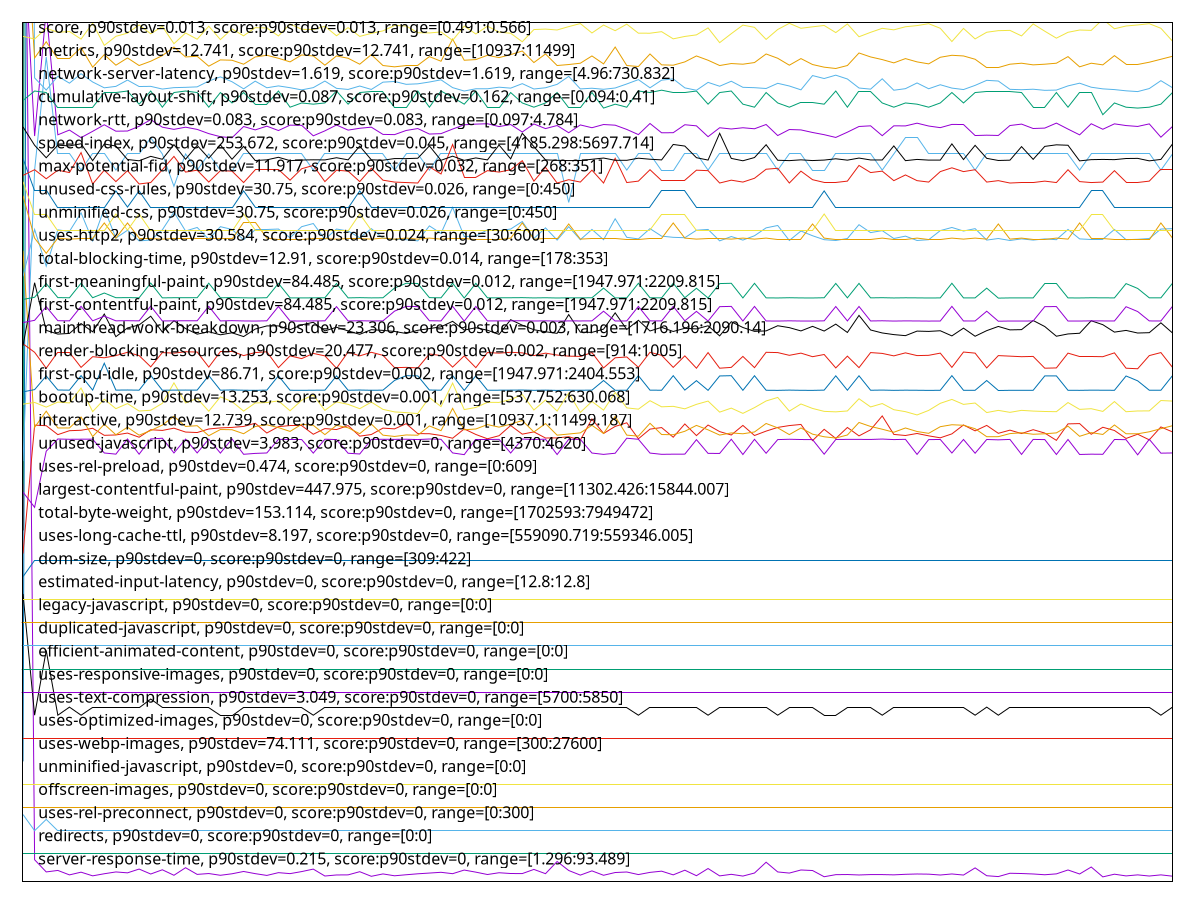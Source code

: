 reset
set terminal svg size 640, 4440 enhanced background rgb 'white'
set output "report_00007_2020-12-11T15:55:29.892Z/correlation/pages+cached/correlation.svg"

$serverResponseTimeP90Stdev0215ScoreP90Stdev0Range129693489 <<EOF
0 55.45265410958903
1 0.9419520547945206
2 0.41455479452054783
3 0.479280821917808
4 0.28630136986301363
5 0.4037671232876712
6 0.24494863013698628
7 0.335445205479452
8 0.41395547945205474
9 0.375
10 0.5386130136986302
11 0.3240582191780822
12 0.5074486301369863
13 0.2695205479452054
14 0.5973458904109588
15 0.30787671232876707
16 0.34503424657534243
17 0.2689212328767123
18 0.3342465753424657
19 0.4343321917808219
20 0.3402397260273972
21 0.2629280821917808
22 0.38339041095890414
23 0.3408390410958903
24 0.42953767123287656
25 0.5368150684931503
26 0.23775684931506846
27 0.2827054794520549
28 0.2875000000000001
29 0.4247431506849316
30 0.22517123287671237
31 0.3282534246575342
32 0.2473458904109589
33 0.29229452054794525
34 0.3336472602739726
35 0.3654109589041096
36 0.3983732876712328
37 0.33844178082191767
38 0.49546232876712326
39 0.40496575342465757
40 0.30248287671232876
41 0.3791952054794521
42 0.3456335616438355
43 0.34323630136986305
44 0.5230308219178081
45 0.3390410958904109
46 0.8658390410958903
47 0.47628424657534246
48 0.2767123287671232
49 0.46010273972602733
50 0.2695205479452054
51 0.3887842465753424
52 0.4115582191780821
53 0.3000856164383562
54 0.39477739726027394
55 0.44751712328767107
56 0.2874999999999999
57 0.48946917808219165
58 0.25094178082191776
59 0.5619863013698632
60 0.24315068493150677
61 0.3108732876712328
62 0.23535958904109586
63 0.36720890410958906
64 0.8352739726027394
65 0.41395547945205474
66 0.3648116438356164
67 0.4984589041095888
68 0.4750856164383562
69 0.2065924657534246
70 0.29589041095890406
71 0.3018835616438357
72 0.2827054794520547
73 0.3000856164383562
74 0.299486301369863
75 0.2880993150684932
76 0.311472602739726
77 0.3252568493150685
78 0.3180650684931506
79 0.2809075342465752
80 0.32645547945205466
81 0.27910958904109584
82 0.5895547945205479
83 0.24974315068493147
84 0.21318493150684933
85 0.3570205479452053
86 0.34563356164383563
87 0.32585616438356146
88 0.29229452054794514
89 0.3300513698630136
90 0.4990582191780821
91 0.3252568493150685
92 0.6273116438356163
93 0.2
94 0.3162671232876713
95 0.2419520547945206
96 0.2869006849315067
97 0.23715753424657537
98 0.28690068493150683
99 0.23056506849315064
EOF

$redirectsP90Stdev0ScoreP90Stdev0Range00 <<EOF
0 1.2
1 1.2
2 1.2
3 1.2
4 1.2
5 1.2
6 1.2
7 1.2
8 1.2
9 1.2
10 1.2
11 1.2
12 1.2
13 1.2
14 1.2
15 1.2
16 1.2
17 1.2
18 1.2
19 1.2
20 1.2
21 1.2
22 1.2
23 1.2
24 1.2
25 1.2
26 1.2
27 1.2
28 1.2
29 1.2
30 1.2
31 1.2
32 1.2
33 1.2
34 1.2
35 1.2
36 1.2
37 1.2
38 1.2
39 1.2
40 1.2
41 1.2
42 1.2
43 1.2
44 1.2
45 1.2
46 1.2
47 1.2
48 1.2
49 1.2
50 1.2
51 1.2
52 1.2
53 1.2
54 1.2
55 1.2
56 1.2
57 1.2
58 1.2
59 1.2
60 1.2
61 1.2
62 1.2
63 1.2
64 1.2
65 1.2
66 1.2
67 1.2
68 1.2
69 1.2
70 1.2
71 1.2
72 1.2
73 1.2
74 1.2
75 1.2
76 1.2
77 1.2
78 1.2
79 1.2
80 1.2
81 1.2
82 1.2
83 1.2
84 1.2
85 1.2
86 1.2
87 1.2
88 1.2
89 1.2
90 1.2
91 1.2
92 1.2
93 1.2
94 1.2
95 1.2
96 1.2
97 1.2
98 1.2
99 1.2
EOF

$usesRelPreconnectP90Stdev0ScoreP90Stdev0Range0300 <<EOF
0 2.9000000000000004
1 2.2
2 2.6895800015131632
3 2.2
4 2.2
5 2.2
6 2.2
7 2.2
8 2.2
9 2.2
10 2.2
11 2.2
12 2.2
13 2.2
14 2.2
15 2.2
16 2.2
17 2.2
18 2.2
19 2.2
20 2.2
21 2.2
22 2.2
23 2.2
24 2.2
25 2.2
26 2.2
27 2.2
28 2.2
29 2.2
30 2.2
31 2.2
32 2.2
33 2.2
34 2.2
35 2.2
36 2.2
37 2.2
38 2.2
39 2.2
40 2.2
41 2.2
42 2.2
43 2.2
44 2.2
45 2.2
46 2.2
47 2.2
48 2.2
49 2.2
50 2.2
51 2.2
52 2.2
53 2.2
54 2.2
55 2.2
56 2.2
57 2.2
58 2.2
59 2.2
60 2.2
61 2.2
62 2.2
63 2.2
64 2.2
65 2.2
66 2.2
67 2.2
68 2.2
69 2.2
70 2.2
71 2.2
72 2.2
73 2.2
74 2.2
75 2.2
76 2.2
77 2.2
78 2.2
79 2.2
80 2.2
81 2.2
82 2.2
83 2.2
84 2.2
85 2.2
86 2.2
87 2.2
88 2.2
89 2.2
90 2.2
91 2.2
92 2.2
93 2.2
94 2.2
95 2.2
96 2.2
97 2.2
98 2.2
99 2.2
EOF

$offscreenImagesP90Stdev0ScoreP90Stdev0Range00 <<EOF
0 3.2
1 3.2
2 3.2
3 3.2
4 3.2
5 3.2
6 3.2
7 3.2
8 3.2
9 3.2
10 3.2
11 3.2
12 3.2
13 3.2
14 3.2
15 3.2
16 3.2
17 3.2
18 3.2
19 3.2
20 3.2
21 3.2
22 3.2
23 3.2
24 3.2
25 3.2
26 3.2
27 3.2
28 3.2
29 3.2
30 3.2
31 3.2
32 3.2
33 3.2
34 3.2
35 3.2
36 3.2
37 3.2
38 3.2
39 3.2
40 3.2
41 3.2
42 3.2
43 3.2
44 3.2
45 3.2
46 3.2
47 3.2
48 3.2
49 3.2
50 3.2
51 3.2
52 3.2
53 3.2
54 3.2
55 3.2
56 3.2
57 3.2
58 3.2
59 3.2
60 3.2
61 3.2
62 3.2
63 3.2
64 3.2
65 3.2
66 3.2
67 3.2
68 3.2
69 3.2
70 3.2
71 3.2
72 3.2
73 3.2
74 3.2
75 3.2
76 3.2
77 3.2
78 3.2
79 3.2
80 3.2
81 3.2
82 3.2
83 3.2
84 3.2
85 3.2
86 3.2
87 3.2
88 3.2
89 3.2
90 3.2
91 3.2
92 3.2
93 3.2
94 3.2
95 3.2
96 3.2
97 3.2
98 3.2
99 3.2
EOF

$unminifiedJavascriptP90Stdev0ScoreP90Stdev0Range00 <<EOF
0 4.2
1 4.2
2 4.2
3 4.2
4 4.2
5 4.2
6 4.2
7 4.2
8 4.2
9 4.2
10 4.2
11 4.2
12 4.2
13 4.2
14 4.2
15 4.2
16 4.2
17 4.2
18 4.2
19 4.2
20 4.2
21 4.2
22 4.2
23 4.2
24 4.2
25 4.2
26 4.2
27 4.2
28 4.2
29 4.2
30 4.2
31 4.2
32 4.2
33 4.2
34 4.2
35 4.2
36 4.2
37 4.2
38 4.2
39 4.2
40 4.2
41 4.2
42 4.2
43 4.2
44 4.2
45 4.2
46 4.2
47 4.2
48 4.2
49 4.2
50 4.2
51 4.2
52 4.2
53 4.2
54 4.2
55 4.2
56 4.2
57 4.2
58 4.2
59 4.2
60 4.2
61 4.2
62 4.2
63 4.2
64 4.2
65 4.2
66 4.2
67 4.2
68 4.2
69 4.2
70 4.2
71 4.2
72 4.2
73 4.2
74 4.2
75 4.2
76 4.2
77 4.2
78 4.2
79 4.2
80 4.2
81 4.2
82 4.2
83 4.2
84 4.2
85 4.2
86 4.2
87 4.2
88 4.2
89 4.2
90 4.2
91 4.2
92 4.2
93 4.2
94 4.2
95 4.2
96 4.2
97 4.2
98 4.2
99 4.2
EOF

$usesWebpImagesP90Stdev74111ScoreP90Stdev0Range30027600 <<EOF
0 5.2
1 132.6
2 132.6
3 132.6
4 132.6
5 132.6
6 132.6
7 131.9
8 131.9
9 132.6
10 131.9
11 132.6
12 132.6
13 131.9
14 132.6
15 131.9
16 132.6
17 131.9
18 132.6
19 131.9
20 131.9
21 131.9
22 132.6
23 132.6
24 132.6
25 131.9
26 132.6
27 132.6
28 131.9
29 131.9
30 132.6
31 132.6
32 132.6
33 132.6
34 132.6
35 132.6
36 132.6
37 131.9
38 131.9
39 132.6
40 132.6
41 132.6
42 131.9
43 132.6
44 132.6
45 132.6
46 131.9466666666667
47 132.6
48 132.6
49 131.9
50 131.9
51 131.9
52 132.6
53 132.6
54 131.9
55 131.9
56 131.9
57 131.9
58 132.6
59 131.9
60 131.9
61 132.6
62 131.9
63 132.6
64 131.9
65 132.6
66 132.6
67 132.6
68 132.6
69 131.9
70 132.6
71 132.6
72 132.6
73 132.6
74 132.6
75 132.6
76 132.6
77 131.9
78 132.6
79 132.6
80 131.9
81 132.6
82 131.9
83 132.6
84 132.6
85 132.6
86 131.9
87 132.6
88 132.6
89 131.9
90 132.6
91 131.9
92 131.9
93 131.9
94 132.6
95 132.6
96 131.9
97 132.6
98 131.9
99 131.9
EOF

$usesOptimizedImagesP90Stdev0ScoreP90Stdev0Range00 <<EOF
0 6.2
1 6.2
2 6.2
3 6.2
4 6.2
5 6.2
6 6.2
7 6.2
8 6.2
9 6.2
10 6.2
11 6.2
12 6.2
13 6.2
14 6.2
15 6.2
16 6.2
17 6.2
18 6.2
19 6.2
20 6.2
21 6.2
22 6.2
23 6.2
24 6.2
25 6.2
26 6.2
27 6.2
28 6.2
29 6.2
30 6.2
31 6.2
32 6.2
33 6.2
34 6.2
35 6.2
36 6.2
37 6.2
38 6.2
39 6.2
40 6.2
41 6.2
42 6.2
43 6.2
44 6.2
45 6.2
46 6.2
47 6.2
48 6.2
49 6.2
50 6.2
51 6.2
52 6.2
53 6.2
54 6.2
55 6.2
56 6.2
57 6.2
58 6.2
59 6.2
60 6.2
61 6.2
62 6.2
63 6.2
64 6.2
65 6.2
66 6.2
67 6.2
68 6.2
69 6.2
70 6.2
71 6.2
72 6.2
73 6.2
74 6.2
75 6.2
76 6.2
77 6.2
78 6.2
79 6.2
80 6.2
81 6.2
82 6.2
83 6.2
84 6.2
85 6.2
86 6.2
87 6.2
88 6.2
89 6.2
90 6.2
91 6.2
92 6.2
93 6.2
94 6.2
95 6.2
96 6.2
97 6.2
98 6.2
99 6.2
EOF

$usesTextCompressionP90Stdev3049ScoreP90Stdev0Range57005850 <<EOF
0 12.45
1 7.2
2 10
3 7.2
4 7.55
5 7.2
6 7.55
7 7.55
8 7.55
9 7.55
10 7.55
11 7.9
12 7.55
13 7.55
14 7.55
15 7.55
16 7.55
17 7.2
18 7.2
19 7.55
20 7.55
21 7.55
22 7.55
23 7.55
24 7.55
25 7.2
26 7.55
27 7.55
28 7.55
29 7.55
30 7.55
31 7.55
32 7.55
33 7.55
34 7.55
35 7.55
36 7.55
37 7.55
38 7.55
39 7.55
40 7.55
41 7.55
42 7.55
43 7.55
44 7.55
45 7.55
46 7.55
47 7.55
48 7.55
49 7.55
50 7.55
51 7.55
52 7.55
53 7.2
54 7.55
55 7.55
56 7.55
57 7.55
58 7.55
59 7.2
60 7.55
61 7.55
62 7.55
63 7.55
64 7.55
65 7.2
66 7.55
67 7.55
68 7.55
69 7.2
70 7.2
71 7.55
72 7.55
73 7.55
74 7.2
75 7.55
76 7.55
77 7.55
78 7.55
79 7.55
80 7.55
81 7.55
82 7.2
83 7.55
84 7.2
85 7.55
86 7.55
87 7.55
88 7.55
89 7.55
90 7.55
91 7.55
92 7.55
93 7.55
94 7.55
95 7.55
96 7.55
97 7.55
98 7.2
99 7.55
EOF

$usesResponsiveImagesP90Stdev0ScoreP90Stdev0Range00 <<EOF
0 8.2
1 8.2
2 8.2
3 8.2
4 8.2
5 8.2
6 8.2
7 8.2
8 8.2
9 8.2
10 8.2
11 8.2
12 8.2
13 8.2
14 8.2
15 8.2
16 8.2
17 8.2
18 8.2
19 8.2
20 8.2
21 8.2
22 8.2
23 8.2
24 8.2
25 8.2
26 8.2
27 8.2
28 8.2
29 8.2
30 8.2
31 8.2
32 8.2
33 8.2
34 8.2
35 8.2
36 8.2
37 8.2
38 8.2
39 8.2
40 8.2
41 8.2
42 8.2
43 8.2
44 8.2
45 8.2
46 8.2
47 8.2
48 8.2
49 8.2
50 8.2
51 8.2
52 8.2
53 8.2
54 8.2
55 8.2
56 8.2
57 8.2
58 8.2
59 8.2
60 8.2
61 8.2
62 8.2
63 8.2
64 8.2
65 8.2
66 8.2
67 8.2
68 8.2
69 8.2
70 8.2
71 8.2
72 8.2
73 8.2
74 8.2
75 8.2
76 8.2
77 8.2
78 8.2
79 8.2
80 8.2
81 8.2
82 8.2
83 8.2
84 8.2
85 8.2
86 8.2
87 8.2
88 8.2
89 8.2
90 8.2
91 8.2
92 8.2
93 8.2
94 8.2
95 8.2
96 8.2
97 8.2
98 8.2
99 8.2
EOF

$efficientAnimatedContentP90Stdev0ScoreP90Stdev0Range00 <<EOF
0 9.2
1 9.2
2 9.2
3 9.2
4 9.2
5 9.2
6 9.2
7 9.2
8 9.2
9 9.2
10 9.2
11 9.2
12 9.2
13 9.2
14 9.2
15 9.2
16 9.2
17 9.2
18 9.2
19 9.2
20 9.2
21 9.2
22 9.2
23 9.2
24 9.2
25 9.2
26 9.2
27 9.2
28 9.2
29 9.2
30 9.2
31 9.2
32 9.2
33 9.2
34 9.2
35 9.2
36 9.2
37 9.2
38 9.2
39 9.2
40 9.2
41 9.2
42 9.2
43 9.2
44 9.2
45 9.2
46 9.2
47 9.2
48 9.2
49 9.2
50 9.2
51 9.2
52 9.2
53 9.2
54 9.2
55 9.2
56 9.2
57 9.2
58 9.2
59 9.2
60 9.2
61 9.2
62 9.2
63 9.2
64 9.2
65 9.2
66 9.2
67 9.2
68 9.2
69 9.2
70 9.2
71 9.2
72 9.2
73 9.2
74 9.2
75 9.2
76 9.2
77 9.2
78 9.2
79 9.2
80 9.2
81 9.2
82 9.2
83 9.2
84 9.2
85 9.2
86 9.2
87 9.2
88 9.2
89 9.2
90 9.2
91 9.2
92 9.2
93 9.2
94 9.2
95 9.2
96 9.2
97 9.2
98 9.2
99 9.2
EOF

$duplicatedJavascriptP90Stdev0ScoreP90Stdev0Range00 <<EOF
0 10.2
1 10.2
2 10.2
3 10.2
4 10.2
5 10.2
6 10.2
7 10.2
8 10.2
9 10.2
10 10.2
11 10.2
12 10.2
13 10.2
14 10.2
15 10.2
16 10.2
17 10.2
18 10.2
19 10.2
20 10.2
21 10.2
22 10.2
23 10.2
24 10.2
25 10.2
26 10.2
27 10.2
28 10.2
29 10.2
30 10.2
31 10.2
32 10.2
33 10.2
34 10.2
35 10.2
36 10.2
37 10.2
38 10.2
39 10.2
40 10.2
41 10.2
42 10.2
43 10.2
44 10.2
45 10.2
46 10.2
47 10.2
48 10.2
49 10.2
50 10.2
51 10.2
52 10.2
53 10.2
54 10.2
55 10.2
56 10.2
57 10.2
58 10.2
59 10.2
60 10.2
61 10.2
62 10.2
63 10.2
64 10.2
65 10.2
66 10.2
67 10.2
68 10.2
69 10.2
70 10.2
71 10.2
72 10.2
73 10.2
74 10.2
75 10.2
76 10.2
77 10.2
78 10.2
79 10.2
80 10.2
81 10.2
82 10.2
83 10.2
84 10.2
85 10.2
86 10.2
87 10.2
88 10.2
89 10.2
90 10.2
91 10.2
92 10.2
93 10.2
94 10.2
95 10.2
96 10.2
97 10.2
98 10.2
99 10.2
EOF

$legacyJavascriptP90Stdev0ScoreP90Stdev0Range00 <<EOF
0 11.2
1 11.2
2 11.2
3 11.2
4 11.2
5 11.2
6 11.2
7 11.2
8 11.2
9 11.2
10 11.2
11 11.2
12 11.2
13 11.2
14 11.2
15 11.2
16 11.2
17 11.2
18 11.2
19 11.2
20 11.2
21 11.2
22 11.2
23 11.2
24 11.2
25 11.2
26 11.2
27 11.2
28 11.2
29 11.2
30 11.2
31 11.2
32 11.2
33 11.2
34 11.2
35 11.2
36 11.2
37 11.2
38 11.2
39 11.2
40 11.2
41 11.2
42 11.2
43 11.2
44 11.2
45 11.2
46 11.2
47 11.2
48 11.2
49 11.2
50 11.2
51 11.2
52 11.2
53 11.2
54 11.2
55 11.2
56 11.2
57 11.2
58 11.2
59 11.2
60 11.2
61 11.2
62 11.2
63 11.2
64 11.2
65 11.2
66 11.2
67 11.2
68 11.2
69 11.2
70 11.2
71 11.2
72 11.2
73 11.2
74 11.2
75 11.2
76 11.2
77 11.2
78 11.2
79 11.2
80 11.2
81 11.2
82 11.2
83 11.2
84 11.2
85 11.2
86 11.2
87 11.2
88 11.2
89 11.2
90 11.2
91 11.2
92 11.2
93 11.2
94 11.2
95 11.2
96 11.2
97 11.2
98 11.2
99 11.2
EOF

$estimatedInputLatencyP90Stdev0ScoreP90Stdev0Range128128 <<EOF
0 12.2
1 12.2
2 12.2
3 12.2
4 12.2
5 12.2
6 12.2
7 12.2
8 12.2
9 12.2
10 12.2
11 12.2
12 12.2
13 12.2
14 12.2
15 12.2
16 12.2
17 12.2
18 12.2
19 12.2
20 12.2
21 12.2
22 12.2
23 12.2
24 12.2
25 12.2
26 12.2
27 12.2
28 12.2
29 12.2
30 12.2
31 12.2
32 12.2
33 12.2
34 12.2
35 12.2
36 12.2
37 12.2
38 12.2
39 12.2
40 12.2
41 12.2
42 12.2
43 12.2
44 12.2
45 12.2
46 12.2
47 12.2
48 12.2
49 12.2
50 12.2
51 12.2
52 12.2
53 12.2
54 12.2
55 12.2
56 12.2
57 12.2
58 12.2
59 12.2
60 12.2
61 12.2
62 12.2
63 12.2
64 12.2
65 12.2
66 12.2
67 12.2
68 12.2
69 12.2
70 12.2
71 12.2
72 12.2
73 12.2
74 12.2
75 12.2
76 12.2
77 12.2
78 12.2
79 12.2
80 12.2
81 12.2
82 12.2
83 12.2
84 12.2
85 12.2
86 12.2
87 12.2
88 12.2
89 12.2
90 12.2
91 12.2
92 12.2
93 12.2
94 12.2
95 12.2
96 12.2
97 12.2
98 12.2
99 12.2
EOF

$domSizeP90Stdev0ScoreP90Stdev0Range309422 <<EOF
0 13.2
1 13.899999999999999
2 13.899999999999999
3 13.899999999999999
4 13.899999999999999
5 13.899999999999999
6 13.899999999999999
7 13.899999999999999
8 13.899999999999999
9 13.899999999999999
10 13.899999999999999
11 13.899999999999999
12 13.899999999999999
13 13.899999999999999
14 13.899999999999999
15 13.899999999999999
16 13.899999999999999
17 13.899999999999999
18 13.899999999999999
19 13.899999999999999
20 13.899999999999999
21 13.899999999999999
22 13.899999999999999
23 13.899999999999999
24 13.899999999999999
25 13.899999999999999
26 13.899999999999999
27 13.899999999999999
28 13.899999999999999
29 13.899999999999999
30 13.899999999999999
31 13.899999999999999
32 13.899999999999999
33 13.899999999999999
34 13.899999999999999
35 13.899999999999999
36 13.899999999999999
37 13.899999999999999
38 13.899999999999999
39 13.899999999999999
40 13.899999999999999
41 13.899999999999999
42 13.899999999999999
43 13.899999999999999
44 13.899999999999999
45 13.899999999999999
46 13.899999999999999
47 13.899999999999999
48 13.899999999999999
49 13.899999999999999
50 13.899999999999999
51 13.899999999999999
52 13.899999999999999
53 13.899999999999999
54 13.899999999999999
55 13.899999999999999
56 13.899999999999999
57 13.899999999999999
58 13.899999999999999
59 13.899999999999999
60 13.899999999999999
61 13.899999999999999
62 13.899999999999999
63 13.899999999999999
64 13.899999999999999
65 13.899999999999999
66 13.899999999999999
67 13.899999999999999
68 13.899999999999999
69 13.899999999999999
70 13.899999999999999
71 13.899999999999999
72 13.899999999999999
73 13.899999999999999
74 13.899999999999999
75 13.899999999999999
76 13.899999999999999
77 13.899999999999999
78 13.899999999999999
79 13.899999999999999
80 13.899999999999999
81 13.899999999999999
82 13.899999999999999
83 13.899999999999999
84 13.899999999999999
85 13.899999999999999
86 13.899999999999999
87 13.899999999999999
88 13.899999999999999
89 13.899999999999999
90 13.899999999999999
91 13.899999999999999
92 13.899999999999999
93 13.899999999999999
94 13.899999999999999
95 13.899999999999999
96 13.899999999999999
97 13.899999999999999
98 13.899999999999999
99 13.899999999999999
EOF

$usesLongCacheTtlP90Stdev8197ScoreP90Stdev0Range559090719559346005 <<EOF
0 14.2
1 19.75832836609697
2 19.734992425395944
3 19.34756366240479
4 19.517909511101635
5 19.53663041101553
6 19.622888652161244
7 19.317374685983605
8 19.33365335585342
9 19.41520529834059
10 19.235498999686797
11 19.559685433924876
12 19.52964918406385
13 19.627594950817073
14 19.459576177768074
15 19.438364615956637
16 19.592636668698532
17 19.63923032906987
18 19.660226157282338
19 19.70238511545278
20 19.839984603293555
21 19.41753237399387
22 19.692961658457023
23 19.732689246267483
24 19.732638696651772
25 19.363801044606717
26 19.611305421260436
27 19.567336221307066
28 19.739555318828362
29 19.28209266005814
30 19.352507414033226
31 19.629974173819626
32 19.59723867264766
33 19.82119851918695
34 19.3919975488738
35 19.387280390531153
36 19.31156764795064
37 19.191219378128018
38 19.5946437160407
39 19.35459703671118
40 19.16775306904158
41 19.30091785467874
42 19.741770955583934
43 19.36855949061454
44 19.46655740472247
45 19.200592864922967
46 19.207571914723466
47 19.256599122603248
48 19.111851106068
49 20.02585544340263
50 19.399030923177474
51 19.702671640536092
52 19.86092828415131
53 19.167857363748283
54 19.58565544174685
55 19.653244930330658
56 19.23544685233209
57 19.80974347951766
58 19.305921538101984
59 19.76298251739809
60 19.47819278297527
61 19.331337139886966
62 19.74658869313475
63 19.310226157283697
64 19.500109011978648
65 19.66004953419736
66 19.739659613535064
67 19.788580349556966
68 19.088580349556967
69 19.578328112808066
70 19.18192411236106
71 19.65789908163178
72 19.29393662772706
73 19.557689246269522
74 20.15735339682693
75 19.356819817655037
76 19.31016097309099
77 19.397519953611123
78 19.295278118396716
79 19.209849020173213
80 19.380233979386766
81 19.765763419877473
82 19.510915247311956
83 19.746990372611585
84 19.40507871250296
85 19.541738389148193
86 19.394209470130843
87 19.562123948470422
88 19.41537260008882
89 19.10026787516719
90 19.81329689144436
91 19.82591785467806
92 19.36363745835974
93 19.66720738423402
94 19.52721781370659
95 19.18187196500635
96 19.36601668136229
97 19.122170487914953
98 19.681221985494805
99 19.464269439585905
EOF

$totalByteWeightP90Stdev153114ScoreP90Stdev0Range17025937949472 <<EOF
0 15.2
1 2965.1138326585688
2 2965.808636977057
3 2965.8072199730086
4 2965.8048582995943
5 2965.7991902834
6 2965.8100539811057
7 2965.8048582995943
8 2965.8010796221315
9 2965.80580296896
10 2965.7949392712544
11 2965.817611336032
12 2965.805330634277
13 2965.8119433198376
14 2965.7987179487172
15 2965.802024291497
16 2965.8072199730086
17 2965.8081646423743
18 2965.8114709851548
19 2965.8157219973004
20 2965.813360323886
21 2965.8128879892033
22 2965.8039136302286
23 2965.813832658569
24 2965.810998650472
25 2965.7987179487172
26 2965.796828609986
27 2965.8128879892033
28 2965.80910931174
29 2965.796356275303
30 2965.8072199730086
31 2965.817139001349
32 2965.8124156545205
33 2965.8152496626176
34 2965.802024291497
35 2965.7944669365716
36 2965.8039136302286
37 2965.8048582995943
38 2965.8081646423743
39 2965.8072199730086
40 2965.7982456140344
41 2965.814304993252
42 2965.80580296896
43 2965.8114709851548
44 2965.810526315789
45 2965.817611336032
46 2965.803441295546
47 2965.8067476383258
48 2965.8100539811057
49 2965.80249662618
50 2965.806275303643
51 2965.8081646423743
52 2965.8124156545205
53 2965.8119433198376
54 2965.7987179487172
55 2965.8124156545205
56 2965.8006072874487
57 2965.7977732793515
58 2965.8076923076915
59 2965.8128879892033
60 2965.8072199730086
61 2965.808636977057
62 2965.810998650472
63 2965.799662618083
64 2965.8076923076915
65 2965.80580296896
66 2965.8128879892033
67 2965.8152496626176
68 2965.7921052631573
69 2965.8100539811057
70 2965.8128879892033
71 2965.8100539811057
72 2965.8048582995943
73 2965.8072199730086
74 2965.8161943319833
75 2965.802968960863
76 2965.796828609986
77 2965.8100539811057
78 2965.800134952766
79 2965.7982456140344
80 2965.802024291497
81 2965.808636977057
82 2965.808636977057
83 2965.80580296896
84 2965.802968960863
85 2965.8043859649115
86 2965.803441295546
87 2965.7977732793515
88 2965.8015519568144
89 2965.7982456140344
90 2965.8124156545205
91 2965.8067476383258
92 2965.809581646423
93 2965.802968960863
94 2965.8081646423743
95 2965.805330634277
96 2965.803441295546
97 2965.809581646423
98 2965.8128879892033
99 2965.8076923076915
EOF

$largestContentfulPaintP90Stdev447975ScoreP90Stdev0Range1130242615844007 <<EOF
0 16.85582116950452
1 16.2
2 18.629985626277193
3 19.158757937924207
4 19.146231791904047
5 19.14995482329132
6 19.150126908904195
7 18.553475255963715
8 18.50298143689041
9 19.15963641784843
10 18.501180006219336
11 19.16109466553425
12 19.191770671920736
13 18.554309923892315
14 19.154078421495697
15 18.55533631047845
16 19.15367456054358
17 18.548016413074755
18 19.160621627746945
19 18.49659236321623
20 18.53489653216056
21 18.55375650921079
22 19.14215813278641
23 19.137298361290203
24 19.135108025039962
25 18.546697507299818
26 19.14927333264064
27 19.133058018941107
28 18.542108908997555
29 18.509199973195162
30 19.138441821434558
31 19.14700064301517
32 19.143313847112996
33 19.148228037719555
34 19.134443532125925
35 19.158120720448046
36 19.145146308535853
37 18.555182342608127
38 18.481317788592595
39 19.143685030245823
40 19.143604653351602
41 19.14409020885194
42 18.551285117361573
43 19.156667875143636
44 19.13816405997059
45 19.150503889714635
46 18.48629074656771
47 19.14439656340779
48 19.14250348990076
49 18.55058069953123
50 18.492116127859134
51 18.541949999924718
52 19.192116127859133
53 19.146401373974314
54 18.54892875670687
55 18.495431279449576
56 18.501671655869448
57 18.503387669619727
58 19.129200586845464
59 18.535532366100014
60 18.534364068177688
61 19.1470845775752
62 18.48682179407253
63 19.144882645969727
64 18.541111971978406
65 19.13259183295462
66 19.147369981432387
67 19.136036048754722
68 19.13192272825157
69 18.50067580591485
70 19.13770630696973
71 19.142064711117552
72 19.141880239557043
73 19.138817879887196
74 19.156012078746027
75 19.133453183376794
76 19.144385758644958
77 18.492310383000614
78 19.132113656316697
79 19.13837514814197
80 18.551722314959978
81 19.1378413665051
82 18.542249041500842
83 19.137490870540134
84 19.12187139998104
85 19.14004685577639
86 18.49123112554759
87 19.140225397893875
88 19.13270291118712
89 18.488184478901736
90 19.137722909410172
91 18.488540014893267
92 18.501296618598662
93 18.49665043881644
94 19.137686542159674
95 19.129234582318755
96 18.473107222965137
97 19.14545767017691
98 18.545397378094428
99 18.55403796010597
EOF

$usesRelPreloadP90Stdev0474ScoreP90Stdev0Range0609 <<EOF
0 17.2
1 230.34999999999997
2 228.95
3 229.64999999999998
4 229.29999999999998
5 229.29999999999998
6 229.29999999999998
7 229.29999999999998
8 229.29999999999998
9 229.64999999999998
10 229.29999999999998
11 229.64999999999998
12 229.29999999999998
13 229.64999999999998
14 229.64999999999998
15 229.64999999999998
16 229.64999999999998
17 229.29999999999998
18 229.64999999999998
19 229.29999999999998
20 228.95
21 229.29999999999998
22 229.29999999999998
23 229.29999999999998
24 229.29999999999998
25 229.29999999999998
26 229.29999999999998
27 229.29999999999998
28 229.29999999999998
29 229.64999999999998
30 229.29999999999998
31 229.29999999999998
32 229.29999999999998
33 229.29999999999998
34 229.29999999999998
35 229.64999999999998
36 229.29999999999998
37 229.64999999999998
38 228.95
39 229.29999999999998
40 229.29999999999998
41 229.29999999999998
42 229.29999999999998
43 229.64999999999998
44 229.29999999999998
45 229.29999999999998
46 228.95
47 229.29999999999998
48 229.29999999999998
49 229.29999999999998
50 229.29999999999998
51 229.29999999999998
52 229.29999999999998
53 229.29999999999998
54 229.29999999999998
55 229.29999999999998
56 229.29999999999998
57 229.29999999999998
58 228.95
59 228.95
60 228.95
61 229.29999999999998
62 229.29999999999998
63 229.29999999999998
64 229.29999999999998
65 228.95
66 229.29999999999998
67 229.29999999999998
68 228.95
69 229.29999999999998
70 229.29999999999998
71 229.29999999999998
72 229.29999999999998
73 229.29999999999998
74 229.64999999999998
75 229.29999999999998
76 229.29999999999998
77 229.29999999999998
78 228.95
79 229.29999999999998
80 229.29999999999998
81 229.29999999999998
82 229.29999999999998
83 229.29999999999998
84 228.95
85 229.29999999999998
86 229.29999999999998
87 229.29999999999998
88 228.95
89 229.29999999999998
90 229.29999999999998
91 229.29999999999998
92 229.29999999999998
93 229.29999999999998
94 229.29999999999998
95 228.95
96 228.95
97 229.29999999999998
98 229.29999999999998
99 229.64999999999998
EOF

$unusedJavascriptP90Stdev3983ScoreP90Stdev0Range43704620 <<EOF
0 18.2
1 30.799999999999997
2 35.699999999999996
3 31.5
4 31.5
5 30.799999999999997
6 31.5
7 31.5
8 30.799999999999997
9 31.5
10 31.5
11 32.199999999999996
12 31.5
13 30.099999999999998
14 31.5
15 30.799999999999997
16 31.5
17 30.799999999999997
18 30.799999999999997
19 31.5
20 31.5
21 31.5
22 31.5
23 31.5
24 31.5
25 30.799999999999997
26 31.5
27 31.5
28 31.5
29 31.5
30 31.5
31 31.5
32 30.799999999999997
33 31.5
34 31.5
35 30.799999999999997
36 31.5
37 31.5
38 31.5
39 31.5
40 31.5
41 31.5
42 31.5
43 31.5
44 31.5
45 31.5
46 31.5
47 29.4
48 31.5
49 31.5
50 31.5
51 31.5
52 30.799999999999997
53 31.5
54 31.5
55 30.799999999999997
56 30.799999999999997
57 31.5
58 31.5
59 30.799999999999997
60 31.5
61 31.5
62 31.5
63 31.5
64 31.5
65 30.799999999999997
66 31.5
67 31.5
68 30.799999999999997
69 30.799999999999997
70 31.5
71 31.5
72 31.5
73 31.5
74 30.799999999999997
75 31.5
76 32.199999999999996
77 32.199999999999996
78 31.5
79 31.5
80 31.5
81 31.5
82 30.799999999999997
83 31.5
84 31.5
85 31.5
86 31.5
87 31.5
88 31.5
89 31.5
90 31.5
91 30.799999999999997
92 31.5
93 31.5
94 31.5
95 31.5
96 31.5
97 31.5
98 30.799999999999997
99 31.5
EOF

$interactiveP90Stdev12739ScoreP90Stdev0001Range10937111499187 <<EOF
0 27.30897206816754
1 19.65957169678716
2 20.363165346638656
3 19.635656829830783
4 19.636008837283043
5 20.11048747261532
6 19.2623745664311
7 19.797995742111247
8 19.342339406904514
9 19.667246613370917
10 19.324293254358295
11 19.52310966021383
12 19.762144360152273
13 20.14038502360798
14 19.702062170121764
15 19.734419445320327
16 19.300700099130825
17 19.568541704021087
18 19.56055661693631
19 19.386865464318007
20 19.698477176191243
21 19.77361345542297
22 19.652036717592303
23 19.487297229899134
24 19.794943087319698
25 19.75019918922873
26 19.348411535457323
27 19.75065218242564
28 19.64435747304807
29 19.387609873520496
30 19.805514852117685
31 19.32431200885373
32 19.269030969648576
33 19.33329396950225
34 19.32250580668024
35 19.723776990501094
36 19.51933856398272
37 20.4849887782167
38 19.558218075623902
39 19.591849213856907
40 19.782661778132283
41 19.67200015663094
42 19.802081336803877
43 19.959482046177236
44 19.46231191405075
45 19.826283291805467
46 19.32454283341266
47 19.374558187367715
48 19.423806049664314
49 19.751188849525033
50 19.398549514959242
51 20.134145547249997
52 19.325909026270644
53 19.282466401630586
54 19.838939690901128
55 19.352299486621394
56 19.343265590447146
57 19.492935119750495
58 19.74723597895373
59 19.555289489032727
60 19.328360094555595
61 19.421112615592598
62 19.384995785390867
63 19.46304333937182
64 19.830228949109404
65 19.64114179841179
66 19.3495469037564
67 19.635876113161743
68 19.367932079873484
69 19.25488719480147
70 19.2
71 19.331877283771966
72 19.874495328894046
73 19.700833029345635
74 19.582069465826557
75 19.450469171525288
76 19.6357794553777
77 19.482980810647526
78 19.40352666951073
79 19.691347582627962
80 19.77578464893023
81 19.752967641282137
82 19.603898255831933
83 19.258115853319172
84 19.259482046177236
85 19.392190298361303
86 19.42678945708826
87 19.3640037344116
88 19.384479315440238
89 19.423482895281843
90 19.71463345266138
91 19.275002112456892
92 19.43532419515393
93 19.355259811589402
94 19.7659818184441
95 19.386641853026543
96 19.383706053167902
97 19.470497529971052
98 19.604726338937013
99 19.733529328115033
EOF

$bootupTimeP90Stdev13253ScoreP90Stdev0001Range537752630068 <<EOF
0 20.66776966050709
1 20.741710356682415
2 20.538478727975928
3 20.757473141383755
4 20.720773528147824
5 21.364280189084656
6 20.344151267726687
7 20.88165019338203
8 20.47229909755049
9 20.69195530726257
10 20.36935969058874
11 20.403351955307258
12 20.702604211431023
13 21.588508809626116
14 20.720412548345504
15 20.919252256123762
16 20.3608766652342
17 20.983145681134502
18 20.77865062311989
19 20.36599054576708
20 20.719510098839706
21 20.7372582724538
22 20.808972926514826
23 20.380790717662222
24 20.835023635582285
25 21.062200257842704
26 20.39805758487323
27 20.76517404383326
28 20.65844434894714
29 20.470915341641593
30 20.754886119467116
31 20.44155565105285
32 20.331456811345078
33 20.300833691448215
34 20.25835840137516
35 20.951559948431452
36 20.56170176192522
37 21.578521701761915
38 20.43259131929523
39 20.523859045981947
40 20.745440481306396
41 20.74261280618822
42 20.867812634293077
43 21.08012892135797
44 20.415565105285772
45 20.84657498925655
46 20.369540180489896
47 21.1481736140954
48 20.30949720670391
49 20.783704340352383
50 20.408706489041684
51 21.169170605930372
52 20.506892995272878
53 20.45045981951009
54 20.816914482165878
55 20.551714654061016
56 20.572952299097548
57 20.465019338203692
58 20.658685002148683
59 20.79988826815642
60 20.321830683283192
61 20.496244091104423
62 20.267563386334334
63 20.51736140954018
64 20.80518263859046
65 20.958358401375158
66 20.365449076063598
67 20.67474860335195
68 20.481624409110438
69 20.354679845294367
70 20.334103996562092
71 20.372428018908465
72 20.90156424581005
73 20.54648044692737
74 20.693940696175332
75 20.427296948861194
76 20.34210571551353
77 20.2
78 20.396132359260847
79 20.703025354533736
80 20.87232488182208
81 20.65712075633863
82 20.715900300816497
83 20.30311989686291
84 20.397756768371295
85 20.31256553502363
86 20.3985990545767
87 20.367434464976363
88 20.34944563816072
89 20.341383755908893
90 20.73629565964761
91 20.440833691448216
92 20.4704340352385
93 20.35311559948431
94 20.77979372582724
95 20.339458530296515
96 20.37212720240653
97 20.3754361839278
98 20.824254404813058
99 20.800369574559515
EOF

$firstCpuIdleP90Stdev8671ScoreP90Stdev0002Range19479712404553 <<EOF
0 21.2
1 21.296263734475176
2 21.887319863228292
3 21.2800426428243
4 21.272980535395305
5 21.902409916355502
6 21.274707678285388
7 22.43854509844877
8 21.274872064745477
9 21.280111815344636
10 21.273002236578158
11 21.910290429642732
12 21.269444598914667
13 21.275372819539744
14 21.27710159001854
15 21.276625791584554
16 21.904216675460166
17 21.27151787567121
18 21.282531768497208
19 21.27043932688356
20 21.265336022471573
21 21.275581150895103
22 21.89615455039896
23 21.269019798260377
24 21.265886147456825
25 21.270528572998032
26 21.274083769278448
27 21.89056107051935
28 21.268541829708106
29 21.278375991981413
30 21.268505208962047
31 21.27323905073601
32 21.695086445305556
33 21.9
34 21.891170331227865
35 21.27865783609368
36 21.271473659511155
37 21.903861725488174
38 21.26170975481732
39 21.897695741278497
40 21.270537524735957
41 21.271254748829154
42 21.274259548859536
43 21.278522474965648
44 21.267014337700243
45 21.27418061080692
46 21.263654452065477
47 21.271498344606645
48 21.26996786868614
49 21.273177202364884
50 21.69127273368444
51 21.267027087145166
52 21.27059123516351
53 21.90009317945386
54 21.273323956613908
55 21.269832507558114
56 21.89997694249322
57 21.275169099685737
58 21.684618879757814
59 21.264063790626988
60 21.888066383918336
61 21.900069715049906
62 21.26646882421635
63 21.898521742550727
64 21.268941945266903
65 21.26474276638541
66 21.27508093863041
67 21.26656051171389
68 21.26437248995303
69 21.27440684563813
70 21.893955678046677
71 21.26967463145288
72 21.89602529272861
73 21.269021968378663
74 21.276591883486347
75 21.265241079796603
76 21.27214802376822
77 21.26869021154584
78 21.263773808571152
79 21.267260103596023
80 21.901212011062178
81 21.26802344270277
82 21.268279516660403
83 21.69064556950007
84 21.258208540229244
85 21.266933229529343
86 21.266399380431228
87 21.26796403571472
88 21.889811159019487
89 21.89148621907073
90 21.266491610458342
91 21.26545890541946
92 21.273157128770748
93 21.2704404119427
94 21.267453244123388
95 21.88648355389421
96 21.67708178768919
97 21.27041382799371
98 21.269372713746478
99 21.902895209056986
EOF

$renderBlockingResourcesP90Stdev20477ScoreP90Stdev0002Range9141005 <<EOF
0 23.279661016949152
1 22.91186440677966
2 22.223728813559323
3 22.923728813559322
4 22.923728813559322
5 22.259322033898304
6 22.722033898305085
7 22.67457627118644
8 22.769491525423728
9 22.91186440677966
10 22.769491525423728
11 22.283050847457627
12 22.9
13 22.876271186440675
14 22.935593220338983
15 22.923728813559322
16 22.271186440677965
17 22.935593220338983
18 22.935593220338983
19 22.769491525423728
20 22.9
21 22.935593220338983
22 22.247457627118642
23 22.757627118644066
24 22.638983050847457
25 22.864406779661017
26 22.757627118644066
27 22.223728813559323
28 22.923728813559322
29 22.757627118644066
30 22.91186440677966
31 22.78135593220339
32 22.247457627118642
33 22.259322033898304
34 22.235593220338984
35 22.840677966101694
36 22.769491525423728
37 22.271186440677965
38 22.757627118644066
39 22.247457627118642
40 22.9
41 22.876271186440675
42 22.91186440677966
43 22.888135593220337
44 22.769491525423728
45 22.876271186440675
46 22.79322033898305
47 22.745762711864405
48 22.733898305084743
49 22.9
50 22.235593220338984
51 22.67457627118644
52 22.710169491525424
53 22.259322033898304
54 22.91186440677966
55 22.78135593220339
56 22.259322033898304
57 22.757627118644066
58 22.223728813559323
59 22.9
60 22.223728813559323
61 22.259322033898304
62 22.733898305084743
63 22.247457627118642
64 22.91186440677966
65 22.9
66 22.78135593220339
67 22.876271186440675
68 22.722033898305085
69 22.81694915254237
70 22.235593220338984
71 22.745762711864405
72 22.247457627118642
73 22.9
74 22.864406779661017
75 22.757627118644066
76 22.888135593220337
77 22.769491525423728
78 22.78135593220339
79 22.876271186440675
80 22.259322033898304
81 22.923728813559322
82 22.876271186440675
83 22.235593220338984
84 22.769491525423728
85 22.745762711864405
86 22.722033898305085
87 22.733898305084743
88 22.223728813559323
89 22.235593220338984
90 22.876271186440675
91 22.733898305084743
92 22.733898305084743
93 22.722033898305085
94 22.888135593220337
95 22.223728813559323
96 22.2
97 22.769491525423728
98 22.9
99 22.259322033898304
EOF

$mainthreadWorkBreakdownP90Stdev23306ScoreP90Stdev0003Range1716196209014 <<EOF
0 23.2
1 25.923951048950954
2 23.86290792540792
3 23.699825174825182
4 23.729399766899775
5 24.157226107226116
6 23.799737762237765
7 24.568677156177174
8 23.588723776223784
9 23.966695804195812
10 24.098047785547788
11 24.4756118881119
12 23.787412587412604
13 24.28033216783218
14 23.941200466200474
15 23.697727272727274
16 23.802826340326348
17 23.66949300699303
18 23.756322843822844
19 23.593269230769227
20 23.918531468531473
21 24.05416666666668
22 24.054865967365984
23 23.890530303030303
24 24.099504662004684
25 24.211888111888122
26 23.838228438228438
27 23.997610722610734
28 23.838403263403276
29 23.690034965034968
30 23.892103729603743
31 23.861130536130545
32 23.814510489510496
33 23.727768065268066
34 23.865326340326348
35 23.937529137529147
36 24.01567599067601
37 24.25390442890444
38 23.872960372960385
39 23.976806526806538
40 23.867803030303037
41 23.686858974358984
42 24.32421328671329
43 24.08630536130537
44 23.889597902097915
45 23.801689976689982
46 23.732808857808855
47 24.544522144522162
48 23.783799533799527
49 23.774504662004674
50 23.915646853146864
51 24.620163170163192
52 23.900203962703966
53 24.297668997669007
54 23.83525641025642
55 23.993414918414935
56 23.81337412587414
57 23.951427738927737
58 23.925116550116563
59 24.060314685314694
60 23.62301864801865
61 24.235868298368302
62 23.986072261072277
63 23.818094405594422
64 23.83895687645688
65 24.062062937062947
66 23.97989510489511
67 23.8378787878788
68 24.035751748251755
69 23.832517482517478
70 24.13243006993008
71 23.770687645687648
72 24.509469696969703
73 23.878117715617716
74 23.74970862470862
75 23.67843822843823
76 23.632925407925416
77 23.82992424242425
78 23.81657925407926
79 23.845192307692315
80 23.6224358974359
81 23.95795454545455
82 23.607459207459208
83 23.8499125874126
84 24.031789044289056
85 23.882837995338008
86 23.893531468531467
87 24.288723776223783
88 24.02773892773894
89 23.607925407925414
90 23.70678904428905
91 23.736829836829845
92 24.278001165501173
93 24.10766317016319
94 23.786159673659682
95 23.860168997668996
96 23.746969696969703
97 23.761655011655016
98 24.188578088578108
99 23.749125874125884
EOF

$firstContentfulPaintP90Stdev84485ScoreP90Stdev0012Range19479712209815 <<EOF
0 24.2
1 24.296266905439214
2 24.887342503806067
3 24.280045279459404
4 24.272982939401906
5 24.902433054005368
6 24.274710139184734
7 24.478888917092743
8 24.274874531059773
9 24.28011445425831
10 24.2730046412996
11 24.9103138268797
12 24.269446886446175
13 24.275375302349094
14 24.277104129774248
15 24.276628315667278
16 24.90423987262536
17 24.27152023149724
18 24.28253448712506
19 24.270441647181784
20 24.26533817466501
21 24.275583640566968
22 24.89617748199469
23 24.26902207179879
24 24.265888317771587
25 24.270530896236057
26 24.27408620962599
27 24.890583817863725
28 24.26854408750205
29 24.278378573716406
30 24.268507465549693
31 24.273241463258202
32 24.69510275364141
33 24.900023058266303
34 24.89119309864152
35 24.278660427112722
36 24.27147601388069
37 24.90388491096118
38 24.261711787560124
39 24.897718723641642
40 24.270539848268854
41 24.271257095987686
42 24.274261994997325
43 24.278525061525848
44 24.26701654517802
45 24.27418305434446
46 24.263656548867345
47 24.271500699789314
48 24.269970173454354
49 24.27317961284977
50 24.691288916395184
51 24.267029295042917
52 24.270593560465652
53 24.90011624078953
54 24.273326371932935
55 24.26983480786748
56 24.9
57 24.27517157578448
58 24.684634843288077
59 24.264065900912623
60 24.888089049086787
61 24.90009277561265
62 24.266471013724704
63 24.898544752122667
64 24.268944216240808
65 24.264744899036764
66 24.275083411825094
67 24.266562704242467
68 24.264374610407337
69 24.27440929662793
70 24.893978537210714
71 24.269676926561747
72 24.896048220066543
73 24.269024241988557
74 24.27659440645213
75 24.26524322886259
76 24.27215040035157
77 24.268692474227542
78 24.263775909304666
79 24.267262319169422
80 24.901235109252585
81 24.268025683420852
82 24.268281765813658
83 24.69066173155179
84 24.258210457640704
85 24.266935434335387
86 24.266401567652082
87 24.267966274475913
88 24.889833881661488
89 24.891508996889847
90 24.266493800717285
91 24.26546106166071
92 24.273159538594403
93 24.27044273227667
94 24.267455466058912
95 24.886506166923635
96 24.677097502944772
97 24.270416147451993
98 24.26937499891006
99 24.902918362692578
EOF

$firstMeaningfulPaintP90Stdev84485ScoreP90Stdev0012Range19479712209815 <<EOF
0 25.2
1 25.296266905439214
2 25.887342503806067
3 25.280045279459404
4 25.272982939401906
5 25.902433054005368
6 25.274710139184734
7 25.478888917092743
8 25.274874531059773
9 25.28011445425831
10 25.2730046412996
11 25.9103138268797
12 25.269446886446175
13 25.275375302349094
14 25.277104129774248
15 25.276628315667278
16 25.90423987262536
17 25.27152023149724
18 25.28253448712506
19 25.270441647181784
20 25.26533817466501
21 25.275583640566968
22 25.89617748199469
23 25.26902207179879
24 25.265888317771587
25 25.270530896236057
26 25.27408620962599
27 25.890583817863725
28 25.26854408750205
29 25.278378573716406
30 25.268507465549693
31 25.273241463258202
32 25.69510275364141
33 25.900023058266303
34 25.89119309864152
35 25.278660427112722
36 25.27147601388069
37 25.90388491096118
38 25.261711787560124
39 25.897718723641642
40 25.270539848268854
41 25.271257095987686
42 25.274261994997325
43 25.278525061525848
44 25.26701654517802
45 25.27418305434446
46 25.263656548867345
47 25.271500699789314
48 25.269970173454354
49 25.27317961284977
50 25.691288916395184
51 25.267029295042917
52 25.270593560465652
53 25.90011624078953
54 25.273326371932935
55 25.26983480786748
56 25.9
57 25.27517157578448
58 25.684634843288077
59 25.264065900912623
60 25.888089049086787
61 25.90009277561265
62 25.266471013724704
63 25.898544752122667
64 25.268944216240808
65 25.264744899036764
66 25.275083411825094
67 25.266562704242467
68 25.264374610407337
69 25.27440929662793
70 25.893978537210714
71 25.269676926561747
72 25.896048220066543
73 25.269024241988557
74 25.27659440645213
75 25.26524322886259
76 25.27215040035157
77 25.268692474227542
78 25.263775909304666
79 25.267262319169422
80 25.901235109252585
81 25.268025683420852
82 25.268281765813658
83 25.69066173155179
84 25.258210457640704
85 25.266935434335387
86 25.266401567652082
87 25.267966274475913
88 25.889833881661488
89 25.891508996889847
90 25.266493800717285
91 25.26546106166071
92 25.273159538594403
93 25.27044273227667
94 25.267455466058912
95 25.886506166923635
96 25.677097502944772
97 25.270416147451993
98 25.26937499891006
99 25.902918362692578
EOF

$totalBlockingTimeP90Stdev1291ScoreP90Stdev0014Range178353 <<EOF
0 26.2
1 28.231707317073138
2 26.639403658536583
3 28.214634146341446
4 28.146341463414586
5 28.948780487804907
6 27.736585365853642
7 29.13658536585366
8 27.85609756097561
9 28.19756097560974
10 27.736585365853628
11 27.770731707317072
12 28.214634146341464
13 28.982926829268276
14 28.163414634146324
15 28.317073170731707
16 27.804878048780488
17 28.351219512195122
18 28.231707317073138
19 27.78780487804875
20 28.21463414634143
21 28.21463414634143
22 28.248780487804876
23 27.873170731707237
24 28.351219512195122
25 28.487804878048763
26 27.804878048780488
27 28.248780487804893
28 28.163414634146342
29 27.8731707317073
30 28.265853658536585
31 27.85609756097561
32 27.804878048780488
33 27.787804878048732
34 27.736585365853628
35 28.385365853658488
36 28.060975609756127
37 29.187804878048734
38 27.924390243902437
39 27.941463414634146
40 28.214634146341478
41 28.180487804878034
42 28.248780487804908
43 28.573170731707314
44 27.8390243902439
45 28.29999999999995
46 27.770731707317072
47 28.351219512195122
48 27.787804878048778
49 28.231707317073123
50 27.787804878048778
51 28.692682926829253
52 27.890243902438993
53 27.821951219512194
54 28.265853658536553
55 27.941463414634146
56 27.890243902438993
57 27.873170731707283
58 28.197560975609754
59 28.231707317073184
60 27.736585365853657
61 27.924390243902423
62 27.770731707317072
63 27.958536585365838
64 28.299999999999997
65 28.402439024390244
66 27.75365853658532
67 28.16341463414631
68 27.958536585365852
69 27.787804878048778
70 27.753658536585366
71 27.8390243902439
72 28.436585365853627
73 28.09512195121951
74 28.180487804878016
75 27.8390243902439
76 27.941463414634146
77 27.75365853658535
78 27.787804878048796
79 28.180487804878048
80 28.317073170731675
81 28.16341463414631
82 28.265853658536585
83 27.770731707317086
84 27.83902439024387
85 27.753658536585366
86 27.821951219512194
87 27.770731707317104
88 27.82195121951216
89 27.78780487804875
90 28.23170731707317
91 27.82195121951218
92 27.787804878048778
93 27.787804878048764
94 28.23170731707317
95 27.78780487804881
96 27.804878048780456
97 27.83902439024387
98 28.24878048780486
99 28.265853658536614
EOF

$usesHttp2P90Stdev30584ScoreP90Stdev0024Range30600 <<EOF
0 29.693749999999998
1 27.85625
2 27.2
3 27.85625
4 27.8125
5 27.85625
6 27.85625
7 28.5125
8 27.85625
9 28.5125
10 27.85625
11 27.85625
12 27.8125
13 27.85625
14 27.85625
15 27.85625
16 27.85625
17 27.85625
18 27.85625
19 28.5125
20 28.5125
21 27.85625
22 27.8125
23 27.8125
24 27.8125
25 27.85625
26 27.85625
27 27.8125
28 27.85625
29 27.85625
30 27.8125
31 27.85625
32 27.8125
33 27.85625
34 27.8125
35 27.85625
36 27.8125
37 27.85625
38 27.85625
39 27.8125
40 27.8125
41 27.8125
42 27.85625
43 28.5125
44 27.8125
45 27.85625
46 27.85625
47 28.46875
48 27.8125
49 27.85625
50 27.85625
51 27.85625
52 27.8125
53 27.8125
54 27.85625
55 27.85625
56 28.5125
57 27.85625
58 27.8125
59 27.85625
60 27.85625
61 27.8125
62 27.85625
63 27.8125
64 27.85625
65 27.8125
66 27.8125
67 27.8125
68 28.46875
69 27.85625
70 27.8125
71 27.8125
72 27.8125
73 27.8125
74 27.85625
75 27.8125
76 27.8125
77 27.85625
78 27.8125
79 27.8125
80 27.85625
81 27.8125
82 27.85625
83 27.8125
84 28.46875
85 27.8125
86 27.85625
87 27.8125
88 27.8125
89 27.85625
90 27.8125
91 28.5125
92 27.85625
93 27.85625
94 27.8125
95 27.8125
96 27.8125
97 27.8125
98 28.5125
99 27.85625
EOF

$unminifiedCssP90Stdev3075ScoreP90Stdev0026Range0450 <<EOF
0 30.3
1 28.9
2 28.9
3 28.2
4 28.2
5 28.2
6 28.2
7 28.2
8 28.9
9 28.2
10 28.9
11 28.2
12 28.2
13 28.2
14 28.2
15 28.2
16 28.2
17 28.2
18 28.2
19 28.9
20 28.2
21 28.2
22 28.2
23 28.2
24 28.2
25 28.2
26 28.2
27 28.2
28 28.2
29 28.9
30 28.2
31 28.2
32 28.2
33 28.2
34 28.2
35 28.2
36 28.2
37 28.2
38 28.2
39 28.2
40 28.2
41 28.2
42 28.2
43 28.2
44 28.2
45 28.2
46 28.2
47 28.2
48 28.2
49 28.2
50 28.2
51 28.2
52 28.2
53 28.2
54 28.2
55 28.9
56 28.9
57 28.9
58 28.2
59 28.2
60 28.2
61 28.2
62 28.2
63 28.2
64 28.2
65 28.2
66 28.2
67 28.2
68 28.2
69 28.9
70 28.2
71 28.2
72 28.2
73 28.2
74 28.2
75 28.2
76 28.2
77 28.2
78 28.2
79 28.2
80 28.2
81 28.2
82 28.2
83 28.2
84 28.2
85 28.2
86 28.2
87 28.2
88 28.2
89 28.2
90 28.2
91 28.2
92 28.9
93 28.9
94 28.2
95 28.2
96 28.2
97 28.2
98 28.2
99 28.2
EOF

$unusedCssRulesP90Stdev3075ScoreP90Stdev0026Range0450 <<EOF
0 31.3
1 29.9
2 29.9
3 29.2
4 29.2
5 29.2
6 29.2
7 29.2
8 29.9
9 29.2
10 29.9
11 29.2
12 29.2
13 29.2
14 29.2
15 29.2
16 29.2
17 29.2
18 29.2
19 29.9
20 29.2
21 29.2
22 29.2
23 29.2
24 29.2
25 29.2
26 29.2
27 29.2
28 29.2
29 29.9
30 29.2
31 29.2
32 29.2
33 29.2
34 29.2
35 29.2
36 29.2
37 29.2
38 29.2
39 29.2
40 29.2
41 29.2
42 29.2
43 29.2
44 29.2
45 29.2
46 29.2
47 29.2
48 29.2
49 29.2
50 29.2
51 29.2
52 29.2
53 29.2
54 29.2
55 29.9
56 29.9
57 29.9
58 29.2
59 29.2
60 29.2
61 29.2
62 29.2
63 29.2
64 29.2
65 29.2
66 29.2
67 29.2
68 29.2
69 29.9
70 29.2
71 29.2
72 29.2
73 29.2
74 29.2
75 29.2
76 29.2
77 29.2
78 29.2
79 29.2
80 29.2
81 29.2
82 29.2
83 29.2
84 29.2
85 29.2
86 29.2
87 29.2
88 29.2
89 29.2
90 29.2
91 29.2
92 29.9
93 29.9
94 29.2
95 29.2
96 29.2
97 29.2
98 29.2
99 29.2
EOF

$maxPotentialFidP90Stdev11917ScoreP90Stdev0032Range268351 <<EOF
0 30.570588235294153
1 30.81764705882353
2 30.426470588235333
3 30.797058823529447
4 30.694117647058825
5 31.55882352941184
6 30.20000000000004
7 30.797058823529447
8 30.302941176470625
9 30.77647058823533
10 30.2
11 30.26176470588239
12 30.817647058823567
13 31.39411764705886
14 30.714705882352977
15 30.797058823529447
16 30.28235294117651
17 30.77647058823533
18 30.755882352941175
19 30.261764705882353
20 30.817647058823567
21 30.81764705882353
22 30.817647058823567
23 30.36470588235298
24 30.8588235294118
25 31.002941176470625
26 30.302941176470625
27 30.797058823529486
28 30.755882352941214
29 30.302941176470625
30 30.879411764705917
31 30.36470588235298
32 30.28235294117651
33 30.26176470588239
34 30.241176470588236
35 30.941176470588236
36 30.632352941176546
37 31.908823529411762
38 30.488235294117683
39 30.488235294117683
40 30.77647058823537
41 30.714705882352977
42 30.817647058823603
43 31.208823529411802
44 30.323529411764742
45 30.920588235294115
46 30.24117647058827
47 30.385294117647096
48 30.28235294117651
49 30.797058823529447
50 30.24117647058827
51 31.31176470588239
52 30.261764705882353
53 30.323529411764742
54 30.81764705882353
55 30.36470588235298
56 30.36470588235294
57 30.36470588235294
58 30.797058823529447
59 30.77647058823537
60 30.24117647058827
61 30.36470588235298
62 30.28235294117651
63 30.44705882352945
64 30.838235294117684
65 30.879411764705917
66 30.24117647058827
67 30.755882352941214
68 30.385294117647096
69 30.28235294117651
70 30.28235294117651
71 30.323529411764742
72 31.002941176470625
73 30.6941176470589
74 30.755882352941175
75 30.34411764705886
76 30.59117647058831
77 30.34411764705886
78 30.282352941176544
79 30.735294117647133
80 30.9
81 30.735294117647058
82 30.817647058823567
83 30.282352941176544
84 30.344117647058823
85 30.24117647058827
86 30.28235294117651
87 30.282352941176544
88 30.323529411764707
89 30.261764705882353
90 30.817647058823567
91 30.302941176470625
92 30.26176470588239
93 30.28235294117651
94 30.77647058823533
95 30.282352941176544
96 30.28235294117647
97 30.323529411764707
98 30.838235294117684
99 30.83823529411772
EOF

$speedIndexP90Stdev253672ScoreP90Stdev0045Range41852985697714 <<EOF
0 32.66787923851732
1 31.87547255407963
2 31.33572480431959
3 31.880249688799708
4 31.847218024179874
5 31.941921928139013
6 31.20985328869905
7 31.93106092990299
8 31.842798112695757
9 31.259464160899544
10 31.20374273072642
11 31.39656245437319
12 31.269052744132814
13 31.902746870271134
14 31.270843406833126
15 31.871090719261904
16 31.31492311414203
17 31.893989247176773
18 31.27048031567561
19 31.8260307344014
20 31.21646052891493
21 31.244349259293827
22 31.355534177695638
23 31.210101283905132
24 31.2359820356115
25 31.246873312730575
26 31.24119428110759
27 31.33641765691522
28 31.24515319136818
29 31.83929594376046
30 31.24664198982296
31 31.228093443408095
32 31.300340182695347
33 31.297978208478757
34 31.314304148753934
35 31.848907977012402
36 31.224080401029646
37 31.40331482710167
38 31.22229729639986
39 31.32846781569433
40 31.241847351498407
41 31.88720221642928
42 31.287716594043403
43 32.39517350692474
44 31.818088891368795
45 31.243491549760442
46 31.22355493677225
47 31.212824417774897
48 31.215428164532394
49 31.269923497364335
50 31.322650877903158
51 31.225846653937985
52 31.224113697078458
53 31.316093742030287
54 31.271337711395713
55 31.24274766051753
56 31.91106163920746
57 31.841485000142345
58 31.337835828973343
59 31.23483431134242
60 32.39330378025947
61 31.307950514463684
62 31.204347548119127
63 31.34477903844769
64 31.9
65 31.22707973127139
66 31.210633716124672
67 31.244793068860954
68 31.213847801715836
69 31.234705790690505
70 31.290832931866237
71 31.231003669502066
72 31.321920349091425
73 31.23964215207543
74 31.23821280321346
75 31.84801467674002
76 31.20953965862363
77 31.263055062826197
78 31.232905658626212
79 31.232601860465206
80 31.9362510038862
81 31.257729545314632
82 31.872672321213223
83 31.309814273159134
84 31.217314796862237
85 31.23044218914275
86 31.81656994483795
87 31.2661797920933
88 31.82748863897417
89 31.895209738139823
90 31.876475635726415
91 31.2
92 31.253060949351976
93 31.262910290998178
94 31.25317766527051
95 31.302495490995966
96 31.308574697807483
97 31.20117151233414
98 31.263196267706174
99 31.931660049018074
EOF

$networkRttP90Stdev0083ScoreP90Stdev0083Range00974784 <<EOF
0 41.56102710413695
1 32.276690442225394
2 37.70453637660485
3 32.32861626248217
4 32.53392296718973
5 32.20639087018545
6 32.47940085592012
7 32.763195435092726
8 32.48499286733239
9 32.4927817403709
10 32.69569186875892
11 32.9850784593438
12 32.65914407988588
13 32.5648787446505
14 32.65874465049929
15 32.56288159771755
16 32.38014265335236
17 32.2467332382311
18 32.2
19 32.688102710413695
20 32.541312410841655
21 32.702681883024255
22 32.51375178316691
23 32.74781740370899
24 32.737831669044226
25 32.2850784593438
26 32.499771754636235
27 32.753009985734664
28 32.532125534950076
29 32.61201141226819
30 32.659942938659064
31 32.34659058487875
32 32.336804564907276
33 32.51654778887304
34 32.59962910128388
35 32.36176890156919
36 32.37934379457918
37 32.577660485021404
38 32.762396576319546
39 32.79115549215407
40 32.80813124108417
41 32.685306704707564
42 32.77358059914408
43 32.45004279600571
44 32.79854493580599
45 32.597831669044226
46 32.73124108416548
47 32.41968616262483
48 32.75620542082739
49 32.63557774607703
50 32.77398002853067
51 32.745420827389445
52 32.561483594864484
53 32.33760342368046
54 32.81871611982882
55 32.41609129814551
56 32.41988587731812
57 32.76499286733239
58 32.71666191155492
59 32.24733238231099
60 32.63417974322397
61 32.58065620542083
62 32.63417974322397
63 32.59004279600571
64 32.77517831669044
65 32.296462196861626
66 32.557089871611986
67 32.54071326676177
68 32.42967189728959
69 32.334008559201145
70 32.21497860199715
71 32.44225392296719
72 32.68950071326677
73 32.71726105563481
74 32.29047075606277
75 32.71865905848788
76 32.7136661911555
77 32.8322967189729
78 32.7090727532097
79 32.63877318116976
80 32.778972895863056
81 32.77338088445079
82 32.29746077032811
83 32.31243937232525
84 32.300456490727534
85 32.73104136947219
86 32.792154065620544
87 32.60162624821684
88 32.619600570613414
89 32.835492154065626
90 32.57686162624822
91 32.326818830242516
92 32.80773181169758
93 32.5690727532097
94 32.803138373751786
95 32.729243937232525
96 32.69089871611983
97 32.801141226818835
98 32.22596291012839
99 32.69009985734665
EOF

$cumulativeLayoutShiftP90Stdev0087ScoreP90Stdev0162Range0094041 <<EOF
0 33.81792262974435
1 34.22440886043702
2 34.159261146404496
3 33.524376101331455
4 33.52435535389793
5 33.52438447310288
6 33.52436372566935
7 34.15913010998224
8 34.15924221892128
9 34.22434661813645
10 33.655034895983164
11 34.224459091065555
12 33.52439320886436
13 34.159138481753665
14 34.224355717887995
15 34.15913010998224
16 33.52436372566935
17 34.15914758150521
18 33.7075090220482
19 34.15921309971633
20 33.655073114939654
21 33.65505564341668
22 34.224317498931505
23 33.52435535389793
24 33.707595287692854
25 33.6550640151881
26 33.7075090220482
27 34.224317498931505
28 33.655073114939654
29 34.15913010998224
30 34.224355353897934
31 34.224355353897934
32 33.52435535389793
33 33.52436372566935
34 34.22433824636503
35 33.52435535389793
36 34.224355353897934
37 33.950176337138515
38 33.65508476262163
39 34.224367365569975
40 33.52438265315257
41 33.5243728254209
42 34.15916832893873
43 33.70749155052523
44 33.52435535389793
45 33.707529769481724
46 34.15925131867283
47 33.52436372566935
48 33.524376101331455
49 34.15913010998224
50 33.48631920643894
51 33.65505564341668
52 33.52438265315257
53 34.22429675149798
54 34.15915085741577
55 34.26053951565687
56 34.15910936254872
57 34.15925459458338
58 34.22433497045447
59 33.65505564341668
60 34.159138481753665
61 34.22432587070293
62 33.65509349838311
63 33.52435535389793
64 34.159138481753665
65 33.70749155052523
66 33.52436372566935
67 33.7075090220482
68 33.70749155052523
69 33.65518667983894
70 34.22433497045447
71 33.5243728254209
72 34.22433824636503
73 34.22434661813645
74 33.70751229795876
75 33.52449658204192
76 33.70752066973018
77 33.65518667983894
78 33.52436372566935
79 33.707499922296655
80 34.159138481753665
81 33.70749155052523
82 34.159138481753665
83 34.224355717887995
84 34.22432587070293
85 34.22433824636503
86 34.15913010998224
87 33.5243728254209
88 33.52436372566935
89 34.15913010998224
90 33.5243728254209
91 34.15925131867283
92 34.159233847149856
93 33.2
94 33.70751884977987
95 33.52436190571905
96 33.48630828673709
97 33.524376101331455
98 33.65505564341668
99 34.15910936254872
EOF

$networkServerLatencyP90Stdev1619ScoreP90Stdev1619Range496730832 <<EOF
0 115.24864895042428
1 34.79257481018312
2 34.2672956677088
3 34.86441491737383
4 34.56458689749676
5 34.97412907548013
6 34.615408664582404
7 34.36338767306834
8 34.425404299504066
9 34.698659440705086
10 34.41941721882041
11 34.426418043769544
12 34.30988164359089
13 34.371114336757486
14 34.38378740509156
15 34.40438268363427
16 34.656219294327826
17 34.83702545779366
18 34.626563197856186
19 34.318691380080395
20 34.652434122376064
21 34.365073693613226
22 34.44563421170165
23 34.3684010719071
24 34.274129075480126
25 34.37081286288522
26 34.65582849486378
27 34.340772215684076
28 34.2929544439482
29 34.440576150066995
30 34.29296560964717
31 34.608251451540866
32 34.63834301027244
33 34.514504242965614
34 34.535942384993305
35 34.614202769093346
36 34.70935685573917
37 34.371482804823586
38 34.22478785171952
39 34.32177311299688
40 34.32144930772667
41 34.39049799017419
42 34.34944171505136
43 34.543769539973205
44 34.31207905098726
45 34.3649173738276
46 34.51325368468066
47 34.858315854755595
48 34.316045109423854
49 34.34537740062528
50 34.29966502903082
51 34.3557125353461
52 34.530206705107055
53 34.71764180437696
54 34.363543992853955
55 34.69495310406432
56 34.7492630638678
57 34.36177981241626
58 34.25712371594462
59 34.598715944618135
60 34.43129745422064
61 34.64857079053149
62 34.384895712511664
63 34.368814202769094
64 34.33383206788745
65 34.558396605627514
66 34.44175971415811
67 34.27588209021885
68 34.89366904868245
69 34.76574363555159
70 34.910629745422064
71 34.74527690933453
72 34.354868244752126
73 34.3061076373381
74 34.753941491737386
75 34.25886556498437
76 34.326339883876734
77 34.573859633787414
78 34.322666232999985
79 34.49630415364002
80 34.351630192050024
81 34.287907548012505
82 34.468814202769096
83 34.687003126395716
84 34.657384576114715
85 34.29767753461367
86 34.281208128628855
87 34.3023782938812
88 34.25424296560965
89 34.26552032157213
90 34.44662795891023
91 34.56420276909335
92 34.38928092898616
93 34.317831621259494
94 34.28652300133989
95 34.23357525681108
96 34.2
97 34.331241625725774
98 34.67271103171059
99 34.36775346136668
EOF

$metricsP90Stdev12741ScoreP90Stdev12741Range1093711499 <<EOF
0 43.22857142857143
1 35.65714285714286
2 36.35714285714286
3 35.62857142857143
4 35.62857142857143
5 36.1
6 35.25714285714286
7 35.800000000000004
8 35.34285714285715
9 35.65714285714286
10 35.32857142857143
11 35.51428571428572
12 35.75714285714286
13 36.12857142857143
14 35.7
15 35.72857142857143
16 35.300000000000004
17 35.57142857142858
18 35.55714285714286
19 35.385714285714286
20 35.7
21 35.77142857142857
22 35.642857142857146
23 35.48571428571429
24 35.78571428571429
25 35.74285714285715
26 35.34285714285715
27 35.74285714285715
28 35.642857142857146
29 35.385714285714286
30 35.800000000000004
31 35.32857142857143
32 35.27142857142857
33 35.32857142857143
34 35.32857142857143
35 35.714285714285715
36 35.51428571428572
37 36.471428571428575
38 35.55714285714286
39 35.58571428571429
40 35.77142857142857
41 35.67142857142857
42 35.800000000000004
43 35.95714285714286
44 35.45714285714286
45 35.82857142857143
46 35.32857142857143
47 35.371428571428574
48 35.42857142857143
49 35.74285714285715
50 35.400000000000006
51 36.12857142857143
52 35.32857142857143
53 35.28571428571429
54 35.82857142857143
55 35.35714285714286
56 35.34285714285715
57 35.48571428571429
58 35.74285714285715
59 35.55714285714286
60 35.32857142857143
61 35.41428571428572
62 35.385714285714286
63 35.45714285714286
64 35.82857142857143
65 35.642857142857146
66 35.34285714285715
67 35.62857142857143
68 35.371428571428574
69 35.25714285714286
70 35.2
71 35.32857142857143
72 35.871428571428574
73 35.7
74 35.58571428571429
75 35.44285714285714
76 35.62857142857143
77 35.48571428571429
78 35.400000000000006
79 35.68571428571429
80 35.77142857142857
81 35.74285714285715
82 35.6
83 35.25714285714286
84 35.25714285714286
85 35.385714285714286
86 35.42857142857143
87 35.35714285714286
88 35.385714285714286
89 35.42857142857143
90 35.714285714285715
91 35.27142857142857
92 35.42857142857143
93 35.35714285714286
94 35.75714285714286
95 35.385714285714286
96 35.385714285714286
97 35.471428571428575
98 35.6
99 35.72857142857143
EOF

$scoreP90Stdev0013ScoreP90Stdev0013Range04910566 <<EOF
0 36.592271220469385
1 36.47587228644079
2 36.94113304361043
3 36.76885667370362
4 36.80006223603868
5 36.47401327125438
6 37.15929212712464
7 36.2
8 36.59202990280812
9 36.73206701544047
10 37.08549565828262
11 36.70363326767071
12 37.02172594926802
13 36.27358449251593
14 36.73584300781579
15 36.467185803510795
16 37.02932438724522
17 36.450833189058976
18 36.91328363223067
19 36.61428496263887
20 36.967679283440134
21 36.954994309588386
22 36.60975019030674
23 37.1278174862632
24 36.896918080762084
25 36.885741758495406
26 37.027266091824835
27 36.61742511810538
28 36.968906496313906
29 36.58898225024628
30 36.720385617469184
31 36.82801908694239
32 37.06204733003114
33 37.04018589041308
34 36.74860573425662
35 36.73881629090989
36 36.78102825623
37 36.41643890992003
38 37.03563988174673
39 36.69421198665498
40 37.03231790908977
41 36.774850848605205
42 36.72541794199506
43 36.3572250929547
44 36.88567263777319
45 36.905754537670454
46 36.86739282822333
47 37.01309011857676
48 37.14508085948824
49 36.73728321329382
50 37.080335704045794
51 36.837261730386935
52 37.119560854681595
53 36.72837293423558
54 36.72754715913589
55 36.79431170710689
56 36.48344784012452
57 36.58748354047864
58 36.655507748964446
59 36.95750912259982
60 36.31890492841996
61 36.70747807240615
62 37.07796941402861
63 36.982073400115475
64 36.459292127124634
65 36.888875892892905
66 37.15453673934239
67 36.94116991265821
68 37.0042883983154
69 37.06244967615287
70 36.75498518446434
71 37.12838135144942
72 36.57421734711741
73 36.7655072175814
74 36.93908575759442
75 36.87328360330897
76 37.0069344969368
77 37.0573066899409
78 37.138941983096544
79 36.94134952553167
80 36.367231306870046
81 36.9349260890377
82 36.48118590958168
83 36.768927960490885
84 36.838119926418884
85 36.84973033617778
86 36.61083050927258
87 37.12933424589516
88 36.814469877045944
89 36.51337916756206
90 36.76694516398654
91 36.86567110660843
92 36.85008974082669
93 37.32972890042133
94 36.9199962182088
95 37.039726399617415
96 37.08411212458048
97 37.13896615545092
98 36.94107700697004
99 36.38205805696129
EOF

unset key
unset tics
set yrange [0:37.2]

set label "server-response-time, p90stdev=0.215, score:p90stdev=0, range=[1.296:93.489]" at character 4.2, first 1 left front
set label "redirects, p90stdev=0, score:p90stdev=0, range=[0:0]" at character 4.2, first 2 left front
set label "uses-rel-preconnect, p90stdev=0, score:p90stdev=0, range=[0:300]" at character 4.2, first 3 left front
set label "offscreen-images, p90stdev=0, score:p90stdev=0, range=[0:0]" at character 4.2, first 4 left front
set label "unminified-javascript, p90stdev=0, score:p90stdev=0, range=[0:0]" at character 4.2, first 5 left front
set label "uses-webp-images, p90stdev=74.111, score:p90stdev=0, range=[300:27600]" at character 4.2, first 6 left front
set label "uses-optimized-images, p90stdev=0, score:p90stdev=0, range=[0:0]" at character 4.2, first 7 left front
set label "uses-text-compression, p90stdev=3.049, score:p90stdev=0, range=[5700:5850]" at character 4.2, first 8 left front
set label "uses-responsive-images, p90stdev=0, score:p90stdev=0, range=[0:0]" at character 4.2, first 9 left front
set label "efficient-animated-content, p90stdev=0, score:p90stdev=0, range=[0:0]" at character 4.2, first 10 left front
set label "duplicated-javascript, p90stdev=0, score:p90stdev=0, range=[0:0]" at character 4.2, first 11 left front
set label "legacy-javascript, p90stdev=0, score:p90stdev=0, range=[0:0]" at character 4.2, first 12 left front
set label "estimated-input-latency, p90stdev=0, score:p90stdev=0, range=[12.8:12.8]" at character 4.2, first 13 left front
set label "dom-size, p90stdev=0, score:p90stdev=0, range=[309:422]" at character 4.2, first 14 left front
set label "uses-long-cache-ttl, p90stdev=8.197, score:p90stdev=0, range=[559090.719:559346.005]" at character 4.2, first 15 left front
set label "total-byte-weight, p90stdev=153.114, score:p90stdev=0, range=[1702593:7949472]" at character 4.2, first 16 left front
set label "largest-contentful-paint, p90stdev=447.975, score:p90stdev=0, range=[11302.426:15844.007]" at character 4.2, first 17 left front
set label "uses-rel-preload, p90stdev=0.474, score:p90stdev=0, range=[0:609]" at character 4.2, first 18 left front
set label "unused-javascript, p90stdev=3.983, score:p90stdev=0, range=[4370:4620]" at character 4.2, first 19 left front
set label "interactive, p90stdev=12.739, score:p90stdev=0.001, range=[10937.1:11499.187]" at character 4.2, first 20 left front
set label "bootup-time, p90stdev=13.253, score:p90stdev=0.001, range=[537.752:630.068]" at character 4.2, first 21 left front
set label "first-cpu-idle, p90stdev=86.71, score:p90stdev=0.002, range=[1947.971:2404.553]" at character 4.2, first 22 left front
set label "render-blocking-resources, p90stdev=20.477, score:p90stdev=0.002, range=[914:1005]" at character 4.2, first 23 left front
set label "mainthread-work-breakdown, p90stdev=23.306, score:p90stdev=0.003, range=[1716.196:2090.14]" at character 4.2, first 24 left front
set label "first-contentful-paint, p90stdev=84.485, score:p90stdev=0.012, range=[1947.971:2209.815]" at character 4.2, first 25 left front
set label "first-meaningful-paint, p90stdev=84.485, score:p90stdev=0.012, range=[1947.971:2209.815]" at character 4.2, first 26 left front
set label "total-blocking-time, p90stdev=12.91, score:p90stdev=0.014, range=[178:353]" at character 4.2, first 27 left front
set label "uses-http2, p90stdev=30.584, score:p90stdev=0.024, range=[30:600]" at character 4.2, first 28 left front
set label "unminified-css, p90stdev=30.75, score:p90stdev=0.026, range=[0:450]" at character 4.2, first 29 left front
set label "unused-css-rules, p90stdev=30.75, score:p90stdev=0.026, range=[0:450]" at character 4.2, first 30 left front
set label "max-potential-fid, p90stdev=11.917, score:p90stdev=0.032, range=[268:351]" at character 4.2, first 31 left front
set label "speed-index, p90stdev=253.672, score:p90stdev=0.045, range=[4185.298:5697.714]" at character 4.2, first 32 left front
set label "network-rtt, p90stdev=0.083, score:p90stdev=0.083, range=[0.097:4.784]" at character 4.2, first 33 left front
set label "cumulative-layout-shift, p90stdev=0.087, score:p90stdev=0.162, range=[0.094:0.41]" at character 4.2, first 34 left front
set label "network-server-latency, p90stdev=1.619, score:p90stdev=1.619, range=[4.96:730.832]" at character 4.2, first 35 left front
set label "metrics, p90stdev=12.741, score:p90stdev=12.741, range=[10937:11499]" at character 4.2, first 36 left front
set label "score, p90stdev=0.013, score:p90stdev=0.013, range=[0.491:0.566]" at character 4.2, first 37 left front
plot \
  $serverResponseTimeP90Stdev0215ScoreP90Stdev0Range129693489 with line, \
  $redirectsP90Stdev0ScoreP90Stdev0Range00 with line, \
  $usesRelPreconnectP90Stdev0ScoreP90Stdev0Range0300 with line, \
  $offscreenImagesP90Stdev0ScoreP90Stdev0Range00 with line, \
  $unminifiedJavascriptP90Stdev0ScoreP90Stdev0Range00 with line, \
  $usesWebpImagesP90Stdev74111ScoreP90Stdev0Range30027600 with line, \
  $usesOptimizedImagesP90Stdev0ScoreP90Stdev0Range00 with line, \
  $usesTextCompressionP90Stdev3049ScoreP90Stdev0Range57005850 with line, \
  $usesResponsiveImagesP90Stdev0ScoreP90Stdev0Range00 with line, \
  $efficientAnimatedContentP90Stdev0ScoreP90Stdev0Range00 with line, \
  $duplicatedJavascriptP90Stdev0ScoreP90Stdev0Range00 with line, \
  $legacyJavascriptP90Stdev0ScoreP90Stdev0Range00 with line, \
  $estimatedInputLatencyP90Stdev0ScoreP90Stdev0Range128128 with line, \
  $domSizeP90Stdev0ScoreP90Stdev0Range309422 with line, \
  $usesLongCacheTtlP90Stdev8197ScoreP90Stdev0Range559090719559346005 with line, \
  $totalByteWeightP90Stdev153114ScoreP90Stdev0Range17025937949472 with line, \
  $largestContentfulPaintP90Stdev447975ScoreP90Stdev0Range1130242615844007 with line, \
  $usesRelPreloadP90Stdev0474ScoreP90Stdev0Range0609 with line, \
  $unusedJavascriptP90Stdev3983ScoreP90Stdev0Range43704620 with line, \
  $interactiveP90Stdev12739ScoreP90Stdev0001Range10937111499187 with line, \
  $bootupTimeP90Stdev13253ScoreP90Stdev0001Range537752630068 with line, \
  $firstCpuIdleP90Stdev8671ScoreP90Stdev0002Range19479712404553 with line, \
  $renderBlockingResourcesP90Stdev20477ScoreP90Stdev0002Range9141005 with line, \
  $mainthreadWorkBreakdownP90Stdev23306ScoreP90Stdev0003Range1716196209014 with line, \
  $firstContentfulPaintP90Stdev84485ScoreP90Stdev0012Range19479712209815 with line, \
  $firstMeaningfulPaintP90Stdev84485ScoreP90Stdev0012Range19479712209815 with line, \
  $totalBlockingTimeP90Stdev1291ScoreP90Stdev0014Range178353 with line, \
  $usesHttp2P90Stdev30584ScoreP90Stdev0024Range30600 with line, \
  $unminifiedCssP90Stdev3075ScoreP90Stdev0026Range0450 with line, \
  $unusedCssRulesP90Stdev3075ScoreP90Stdev0026Range0450 with line, \
  $maxPotentialFidP90Stdev11917ScoreP90Stdev0032Range268351 with line, \
  $speedIndexP90Stdev253672ScoreP90Stdev0045Range41852985697714 with line, \
  $networkRttP90Stdev0083ScoreP90Stdev0083Range00974784 with line, \
  $cumulativeLayoutShiftP90Stdev0087ScoreP90Stdev0162Range0094041 with line, \
  $networkServerLatencyP90Stdev1619ScoreP90Stdev1619Range496730832 with line, \
  $metricsP90Stdev12741ScoreP90Stdev12741Range1093711499 with line, \
  $scoreP90Stdev0013ScoreP90Stdev0013Range04910566 with line, \


reset